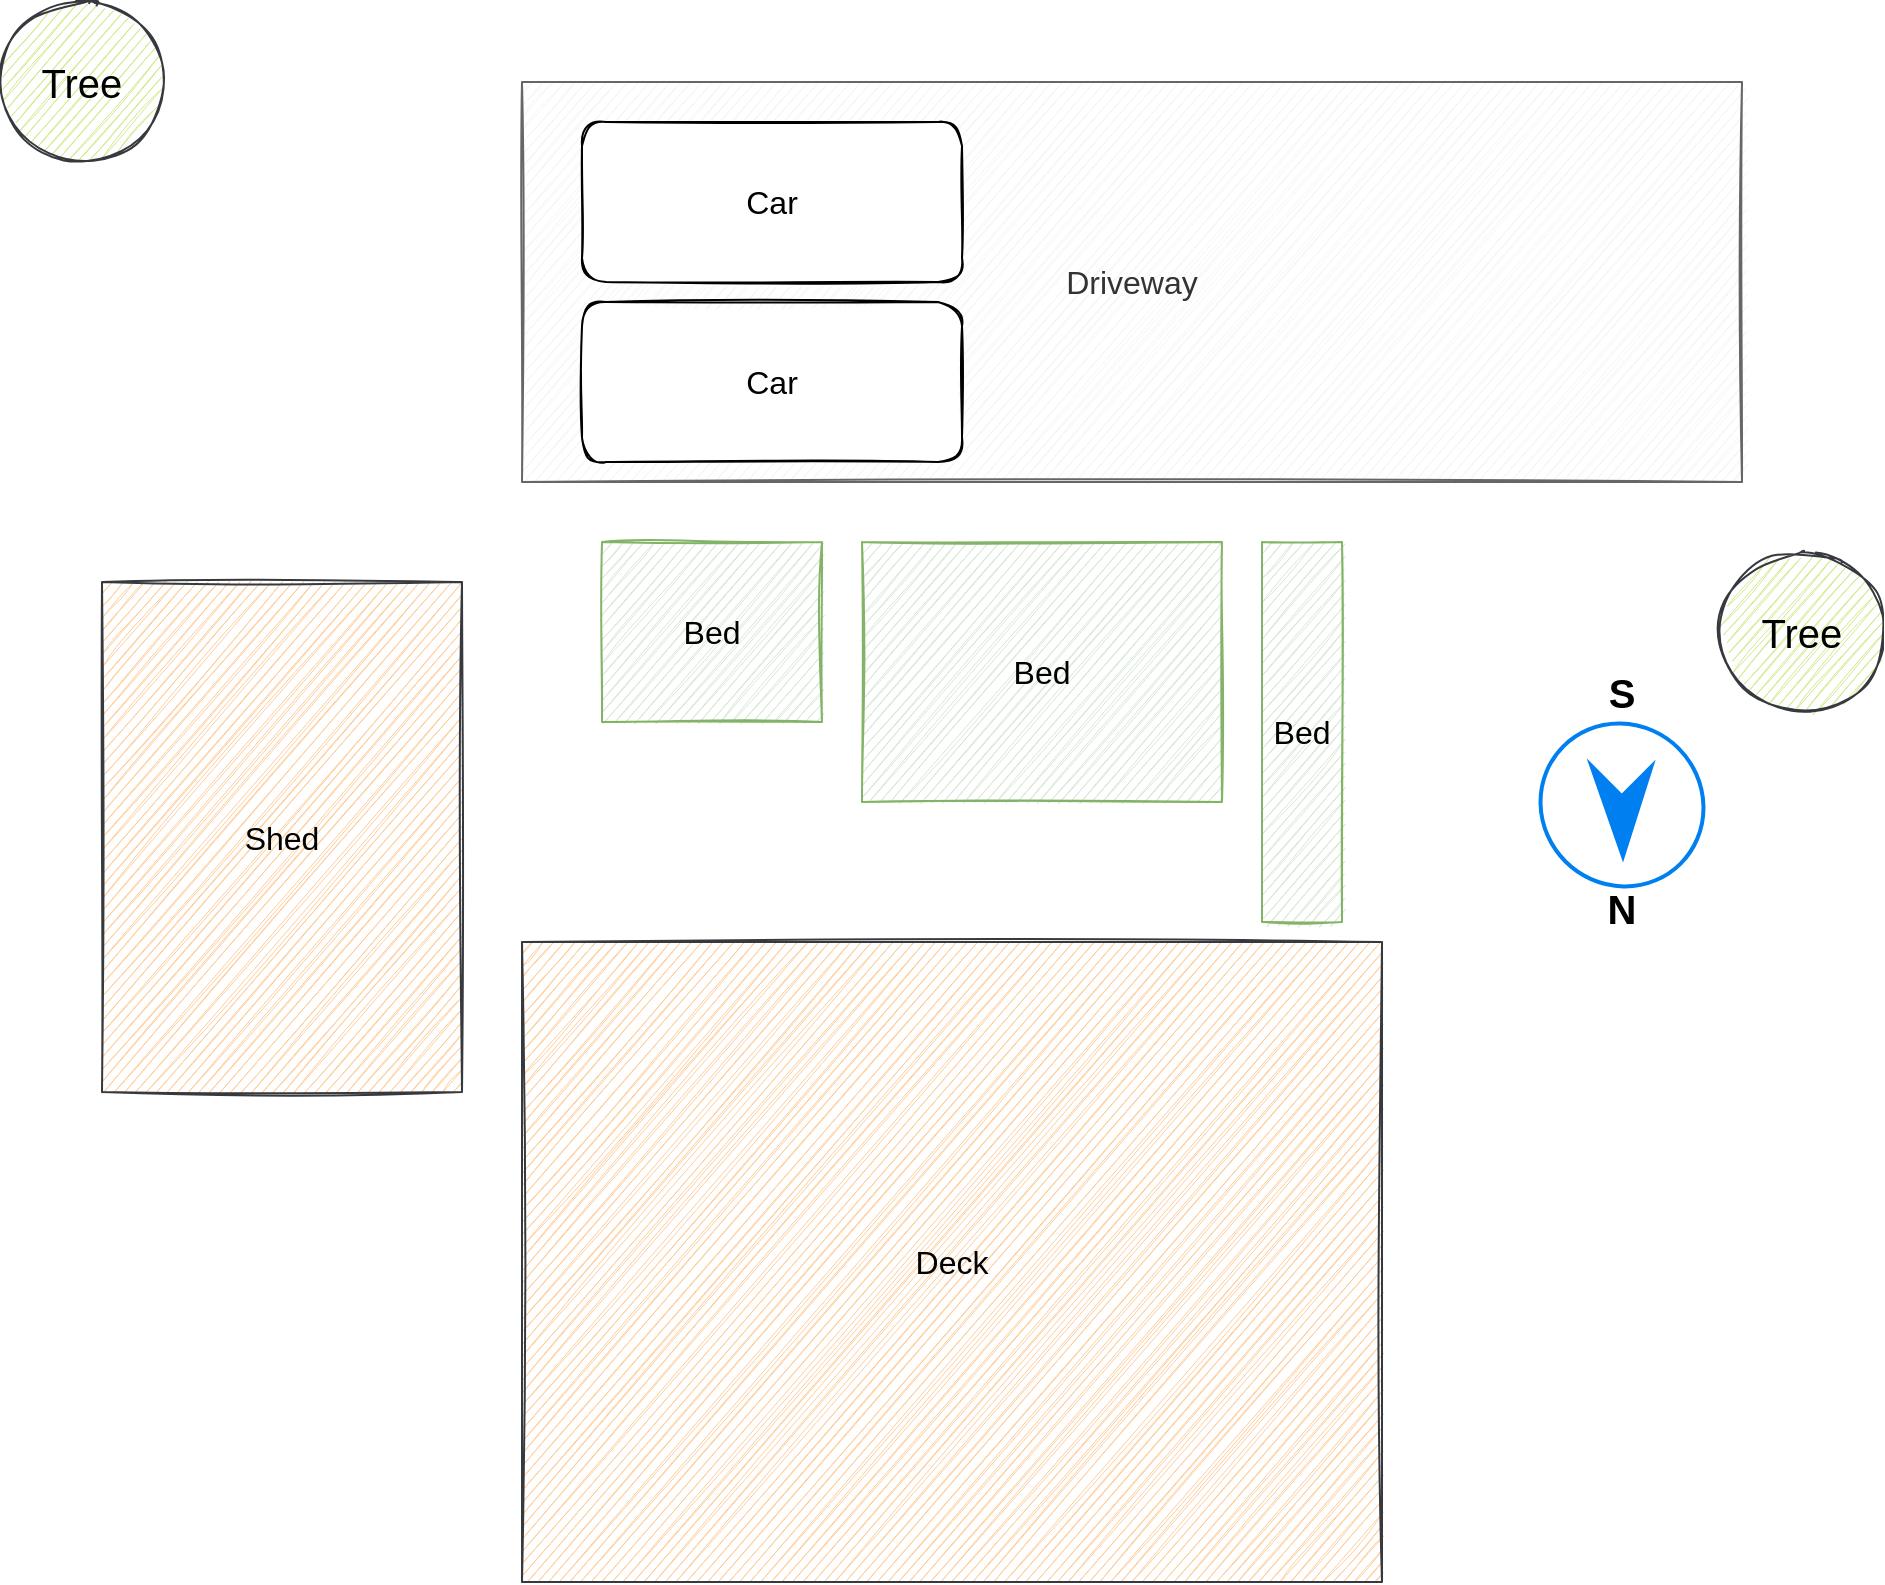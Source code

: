 <mxfile version="14.4.2" type="device" pages="2"><diagram id="VE8ackkQhj9quG2JUNZv" name="Garden"><mxGraphModel dx="1102" dy="1000" grid="1" gridSize="10" guides="1" tooltips="1" connect="1" arrows="1" fold="1" page="1" pageScale="1" pageWidth="1100" pageHeight="850" math="0" shadow="0"><root><mxCell id="0"/><mxCell id="1" parent="0"/><mxCell id="h2ncldY_Byn8jEsu2c9W-1" value="Driveway" style="rounded=0;whiteSpace=wrap;html=1;fillColor=#f5f5f5;strokeColor=#666666;fontColor=#333333;fontSize=16;sketch=1;" parent="1" vertex="1"><mxGeometry x="360" y="130" width="610" height="200" as="geometry"/></mxCell><mxCell id="h2ncldY_Byn8jEsu2c9W-2" value="Bed" style="rounded=0;whiteSpace=wrap;html=1;fillColor=#d5e8d4;strokeColor=#82b366;fontSize=16;sketch=1;" parent="1" vertex="1"><mxGeometry x="400" y="360" width="110" height="90" as="geometry"/></mxCell><mxCell id="h2ncldY_Byn8jEsu2c9W-3" value="Bed" style="rounded=0;whiteSpace=wrap;html=1;fillColor=#d5e8d4;strokeColor=#82b366;fontSize=16;sketch=1;" parent="1" vertex="1"><mxGeometry x="530" y="360" width="180" height="130" as="geometry"/></mxCell><mxCell id="h2ncldY_Byn8jEsu2c9W-4" value="Bed" style="rounded=0;whiteSpace=wrap;html=1;fillColor=#d5e8d4;strokeColor=#82b366;fontSize=16;sketch=1;" parent="1" vertex="1"><mxGeometry x="730" y="360" width="40" height="190" as="geometry"/></mxCell><mxCell id="h2ncldY_Byn8jEsu2c9W-5" value="Deck" style="rounded=0;whiteSpace=wrap;html=1;fillColor=#ffcc99;strokeColor=#36393d;fontSize=16;sketch=1;" parent="1" vertex="1"><mxGeometry x="360" y="560" width="430" height="320" as="geometry"/></mxCell><mxCell id="h2ncldY_Byn8jEsu2c9W-6" value="Untitled Layer" parent="0"/><mxCell id="h2ncldY_Byn8jEsu2c9W-7" value="Car" style="rounded=1;whiteSpace=wrap;html=1;fontSize=16;sketch=1;" parent="h2ncldY_Byn8jEsu2c9W-6" vertex="1"><mxGeometry x="390" y="150" width="190" height="80" as="geometry"/></mxCell><mxCell id="h2ncldY_Byn8jEsu2c9W-8" value="Car" style="rounded=1;whiteSpace=wrap;html=1;fontSize=16;sketch=1;" parent="h2ncldY_Byn8jEsu2c9W-6" vertex="1"><mxGeometry x="390" y="240" width="190" height="80" as="geometry"/></mxCell><mxCell id="h2ncldY_Byn8jEsu2c9W-10" value="" style="html=1;verticalLabelPosition=bottom;align=center;labelBackgroundColor=#ffffff;verticalAlign=top;strokeWidth=2;strokeColor=#0080F0;shadow=0;dashed=0;shape=mxgraph.ios7.icons.location_2;rotation=135;" parent="h2ncldY_Byn8jEsu2c9W-6" vertex="1"><mxGeometry x="870" y="450" width="80" height="82.93" as="geometry"/></mxCell><mxCell id="h2ncldY_Byn8jEsu2c9W-11" value="S" style="text;html=1;strokeColor=none;fillColor=none;align=center;verticalAlign=middle;whiteSpace=wrap;rounded=0;fontStyle=1;fontSize=20;" parent="h2ncldY_Byn8jEsu2c9W-6" vertex="1"><mxGeometry x="890" y="425" width="40" height="20" as="geometry"/></mxCell><mxCell id="h2ncldY_Byn8jEsu2c9W-12" value="N" style="text;html=1;strokeColor=none;fillColor=none;align=center;verticalAlign=middle;whiteSpace=wrap;rounded=0;fontStyle=1;fontSize=20;" parent="h2ncldY_Byn8jEsu2c9W-6" vertex="1"><mxGeometry x="890" y="532.93" width="40" height="20" as="geometry"/></mxCell><mxCell id="h2ncldY_Byn8jEsu2c9W-13" value="Tree" style="ellipse;whiteSpace=wrap;html=1;aspect=fixed;fontSize=20;fillColor=#cdeb8b;strokeColor=#36393d;sketch=1;" parent="h2ncldY_Byn8jEsu2c9W-6" vertex="1"><mxGeometry x="960" y="365" width="80" height="80" as="geometry"/></mxCell><mxCell id="h2ncldY_Byn8jEsu2c9W-14" value="Tree" style="ellipse;whiteSpace=wrap;html=1;aspect=fixed;fontSize=20;fillColor=#cdeb8b;strokeColor=#36393d;sketch=1;" parent="h2ncldY_Byn8jEsu2c9W-6" vertex="1"><mxGeometry x="100" y="90" width="80" height="80" as="geometry"/></mxCell><mxCell id="h2ncldY_Byn8jEsu2c9W-15" value="Shed" style="rounded=0;whiteSpace=wrap;html=1;fillColor=#ffcc99;strokeColor=#36393d;fontSize=16;sketch=1;" parent="h2ncldY_Byn8jEsu2c9W-6" vertex="1"><mxGeometry x="150" y="380" width="180" height="255" as="geometry"/></mxCell></root></mxGraphModel></diagram><diagram id="uS3wM5_IrSM8SqcIX77K" name="Arch"><mxGraphModel dx="1102" dy="1000" grid="1" gridSize="10" guides="1" tooltips="1" connect="1" arrows="1" fold="1" page="1" pageScale="1" pageWidth="1100" pageHeight="850" math="0" shadow="0"><root><mxCell id="W6J9YG_wbKSZ66VBF1bS-0"/><mxCell id="Zyd-PYSfFkhlct8Dg-2O-12" value="Untitled Layer" parent="W6J9YG_wbKSZ66VBF1bS-0"/><mxCell id="Zyd-PYSfFkhlct8Dg-2O-13" value="" style="shape=image;verticalLabelPosition=bottom;labelBackgroundColor=#ffffff;verticalAlign=top;aspect=fixed;imageAspect=0;image=https://hexdocs.pm/exr_rpi3/assets/images/raspberry-pi-3-model-b.png;" vertex="1" parent="Zyd-PYSfFkhlct8Dg-2O-12"><mxGeometry x="190" y="250" width="280" height="187.38" as="geometry"/></mxCell><mxCell id="Zyd-PYSfFkhlct8Dg-2O-21" value="" style="rounded=0;whiteSpace=wrap;html=1;" vertex="1" parent="Zyd-PYSfFkhlct8Dg-2O-12"><mxGeometry x="230" y="570" width="120" height="60" as="geometry"/></mxCell><mxCell id="W6J9YG_wbKSZ66VBF1bS-1" parent="W6J9YG_wbKSZ66VBF1bS-0"/><mxCell id="Zyd-PYSfFkhlct8Dg-2O-22" style="edgeStyle=orthogonalEdgeStyle;rounded=0;orthogonalLoop=1;jettySize=auto;html=1;" edge="1" parent="W6J9YG_wbKSZ66VBF1bS-1" source="Zyd-PYSfFkhlct8Dg-2O-1" target="Zyd-PYSfFkhlct8Dg-2O-39"><mxGeometry relative="1" as="geometry"><mxPoint x="780" y="370" as="targetPoint"/></mxGeometry></mxCell><mxCell id="Zyd-PYSfFkhlct8Dg-2O-23" value="POST" style="edgeLabel;html=1;align=center;verticalAlign=middle;resizable=0;points=[];" vertex="1" connectable="0" parent="Zyd-PYSfFkhlct8Dg-2O-22"><mxGeometry x="-0.697" relative="1" as="geometry"><mxPoint as="offset"/></mxGeometry></mxCell><mxCell id="Zyd-PYSfFkhlct8Dg-2O-26" style="edgeStyle=orthogonalEdgeStyle;rounded=0;orthogonalLoop=1;jettySize=auto;html=1;" edge="1" parent="W6J9YG_wbKSZ66VBF1bS-1" source="Zyd-PYSfFkhlct8Dg-2O-1" target="Zyd-PYSfFkhlct8Dg-2O-27"><mxGeometry relative="1" as="geometry"><mxPoint x="270" y="510" as="targetPoint"/></mxGeometry></mxCell><mxCell id="Zyd-PYSfFkhlct8Dg-2O-29" style="edgeStyle=orthogonalEdgeStyle;rounded=0;orthogonalLoop=1;jettySize=auto;html=1;exitX=0.5;exitY=1;exitDx=0;exitDy=0;" edge="1" parent="W6J9YG_wbKSZ66VBF1bS-1" source="Zyd-PYSfFkhlct8Dg-2O-1" target="Zyd-PYSfFkhlct8Dg-2O-28"><mxGeometry relative="1" as="geometry"/></mxCell><mxCell id="Zyd-PYSfFkhlct8Dg-2O-32" value="Raw Data" style="edgeLabel;html=1;align=center;verticalAlign=middle;resizable=0;points=[];" vertex="1" connectable="0" parent="Zyd-PYSfFkhlct8Dg-2O-29"><mxGeometry x="-0.861" y="-1" relative="1" as="geometry"><mxPoint as="offset"/></mxGeometry></mxCell><mxCell id="Zyd-PYSfFkhlct8Dg-2O-1" value="" style="shape=image;verticalLabelPosition=bottom;labelBackgroundColor=#ffffff;verticalAlign=top;aspect=fixed;imageAspect=0;image=https://hexdocs.pm/exr_rpi3/assets/images/raspberry-pi-3-model-b.png;" vertex="1" parent="W6J9YG_wbKSZ66VBF1bS-1"><mxGeometry x="190" y="250" width="280" height="187.38" as="geometry"/></mxCell><mxCell id="Zyd-PYSfFkhlct8Dg-2O-25" value="Write" style="edgeStyle=orthogonalEdgeStyle;rounded=0;orthogonalLoop=1;jettySize=auto;html=1;entryX=0.5;entryY=0;entryDx=0;entryDy=0;" edge="1" parent="W6J9YG_wbKSZ66VBF1bS-1" target="Zyd-PYSfFkhlct8Dg-2O-24"><mxGeometry relative="1" as="geometry"><mxPoint x="865" y="380" as="sourcePoint"/></mxGeometry></mxCell><mxCell id="Zyd-PYSfFkhlct8Dg-2O-11" value="" style="rounded=0;whiteSpace=wrap;html=1;fillColor=#a0522d;strokeColor=#6D1F00;fontColor=#ffffff;" vertex="1" parent="W6J9YG_wbKSZ66VBF1bS-1"><mxGeometry x="230" y="560" width="230" height="130" as="geometry"/></mxCell><mxCell id="Zyd-PYSfFkhlct8Dg-2O-15" value="" style="verticalLabelPosition=bottom;html=1;verticalAlign=top;align=center;shape=mxgraph.floorplan.plant;fillColor=#d5e8d4;strokeColor=#82b366;" vertex="1" parent="W6J9YG_wbKSZ66VBF1bS-1"><mxGeometry x="250" y="570" width="47" height="51" as="geometry"/></mxCell><mxCell id="Zyd-PYSfFkhlct8Dg-2O-16" value="" style="verticalLabelPosition=bottom;html=1;verticalAlign=top;align=center;shape=mxgraph.floorplan.plant;fillColor=#d5e8d4;strokeColor=#82b366;" vertex="1" parent="W6J9YG_wbKSZ66VBF1bS-1"><mxGeometry x="326.5" y="570" width="47" height="51" as="geometry"/></mxCell><mxCell id="Zyd-PYSfFkhlct8Dg-2O-17" value="" style="verticalLabelPosition=bottom;html=1;verticalAlign=top;align=center;shape=mxgraph.floorplan.plant;fillColor=#d5e8d4;strokeColor=#82b366;" vertex="1" parent="W6J9YG_wbKSZ66VBF1bS-1"><mxGeometry x="400" y="570" width="47" height="51" as="geometry"/></mxCell><mxCell id="Zyd-PYSfFkhlct8Dg-2O-18" value="" style="verticalLabelPosition=bottom;html=1;verticalAlign=top;align=center;shape=mxgraph.floorplan.plant;fillColor=#d5e8d4;strokeColor=#82b366;" vertex="1" parent="W6J9YG_wbKSZ66VBF1bS-1"><mxGeometry x="250" y="630" width="47" height="51" as="geometry"/></mxCell><mxCell id="Zyd-PYSfFkhlct8Dg-2O-19" value="" style="verticalLabelPosition=bottom;html=1;verticalAlign=top;align=center;shape=mxgraph.floorplan.plant;fillColor=#d5e8d4;strokeColor=#82b366;" vertex="1" parent="W6J9YG_wbKSZ66VBF1bS-1"><mxGeometry x="326.5" y="630" width="47" height="51" as="geometry"/></mxCell><mxCell id="Zyd-PYSfFkhlct8Dg-2O-20" value="" style="verticalLabelPosition=bottom;html=1;verticalAlign=top;align=center;shape=mxgraph.floorplan.plant;fillColor=#d5e8d4;strokeColor=#82b366;" vertex="1" parent="W6J9YG_wbKSZ66VBF1bS-1"><mxGeometry x="400" y="630" width="47" height="51" as="geometry"/></mxCell><mxCell id="Zyd-PYSfFkhlct8Dg-2O-5" value="" style="verticalLabelPosition=bottom;html=1;verticalAlign=top;align=center;shape=mxgraph.floorplan.plant;fillColor=#d5e8d4;strokeColor=#82b366;" vertex="1" parent="W6J9YG_wbKSZ66VBF1bS-1"><mxGeometry x="250" y="570" width="47" height="51" as="geometry"/></mxCell><mxCell id="Zyd-PYSfFkhlct8Dg-2O-6" value="" style="verticalLabelPosition=bottom;html=1;verticalAlign=top;align=center;shape=mxgraph.floorplan.plant;fillColor=#d5e8d4;strokeColor=#82b366;" vertex="1" parent="W6J9YG_wbKSZ66VBF1bS-1"><mxGeometry x="326.5" y="570" width="47" height="51" as="geometry"/></mxCell><mxCell id="Zyd-PYSfFkhlct8Dg-2O-7" value="" style="verticalLabelPosition=bottom;html=1;verticalAlign=top;align=center;shape=mxgraph.floorplan.plant;fillColor=#d5e8d4;strokeColor=#82b366;" vertex="1" parent="W6J9YG_wbKSZ66VBF1bS-1"><mxGeometry x="400" y="570" width="47" height="51" as="geometry"/></mxCell><mxCell id="Zyd-PYSfFkhlct8Dg-2O-8" value="" style="verticalLabelPosition=bottom;html=1;verticalAlign=top;align=center;shape=mxgraph.floorplan.plant;fillColor=#d5e8d4;strokeColor=#82b366;" vertex="1" parent="W6J9YG_wbKSZ66VBF1bS-1"><mxGeometry x="250" y="630" width="47" height="51" as="geometry"/></mxCell><mxCell id="Zyd-PYSfFkhlct8Dg-2O-9" value="" style="verticalLabelPosition=bottom;html=1;verticalAlign=top;align=center;shape=mxgraph.floorplan.plant;fillColor=#d5e8d4;strokeColor=#82b366;" vertex="1" parent="W6J9YG_wbKSZ66VBF1bS-1"><mxGeometry x="326.5" y="630" width="47" height="51" as="geometry"/></mxCell><mxCell id="Zyd-PYSfFkhlct8Dg-2O-10" value="" style="verticalLabelPosition=bottom;html=1;verticalAlign=top;align=center;shape=mxgraph.floorplan.plant;fillColor=#d5e8d4;strokeColor=#82b366;" vertex="1" parent="W6J9YG_wbKSZ66VBF1bS-1"><mxGeometry x="400" y="630" width="47" height="51" as="geometry"/></mxCell><mxCell id="Zyd-PYSfFkhlct8Dg-2O-24" value="MySql" style="shape=datastore;whiteSpace=wrap;html=1;" vertex="1" parent="W6J9YG_wbKSZ66VBF1bS-1"><mxGeometry x="820" y="470" width="100" height="100" as="geometry"/></mxCell><mxCell id="Zyd-PYSfFkhlct8Dg-2O-27" value="Sensor" style="outlineConnect=0;fontColor=#232F3E;gradientColor=none;strokeColor=#232F3E;fillColor=#ffffff;dashed=0;verticalLabelPosition=bottom;verticalAlign=top;align=center;html=1;fontSize=12;fontStyle=0;aspect=fixed;shape=mxgraph.aws4.resourceIcon;resIcon=mxgraph.aws4.sensor;" vertex="1" parent="W6J9YG_wbKSZ66VBF1bS-1"><mxGeometry x="170" y="560" width="60" height="60" as="geometry"/></mxCell><mxCell id="Zyd-PYSfFkhlct8Dg-2O-28" value="Sensor" style="outlineConnect=0;fontColor=#232F3E;gradientColor=none;strokeColor=#232F3E;fillColor=#ffffff;dashed=0;verticalLabelPosition=bottom;verticalAlign=top;align=center;html=1;fontSize=12;fontStyle=0;aspect=fixed;shape=mxgraph.aws4.resourceIcon;resIcon=mxgraph.aws4.sensor;" vertex="1" parent="W6J9YG_wbKSZ66VBF1bS-1"><mxGeometry x="460" y="560" width="60" height="60" as="geometry"/></mxCell><mxCell id="Zyd-PYSfFkhlct8Dg-2O-30" value="I2C" style="text;html=1;align=center;verticalAlign=middle;resizable=0;points=[];autosize=1;" vertex="1" parent="W6J9YG_wbKSZ66VBF1bS-1"><mxGeometry x="255" y="480" width="30" height="20" as="geometry"/></mxCell><mxCell id="Zyd-PYSfFkhlct8Dg-2O-31" value="SPI" style="text;html=1;align=center;verticalAlign=middle;resizable=0;points=[];autosize=1;" vertex="1" parent="W6J9YG_wbKSZ66VBF1bS-1"><mxGeometry x="370" y="480" width="30" height="20" as="geometry"/></mxCell><mxCell id="Zyd-PYSfFkhlct8Dg-2O-36" value="Read" style="edgeStyle=orthogonalEdgeStyle;rounded=0;orthogonalLoop=1;jettySize=auto;html=1;entryX=0.5;entryY=1;entryDx=0;entryDy=0;" edge="1" parent="W6J9YG_wbKSZ66VBF1bS-1" source="Zyd-PYSfFkhlct8Dg-2O-33" target="Zyd-PYSfFkhlct8Dg-2O-24"><mxGeometry relative="1" as="geometry"/></mxCell><mxCell id="Zyd-PYSfFkhlct8Dg-2O-33" value="" style="shape=image;verticalLabelPosition=bottom;labelBackgroundColor=#ffffff;verticalAlign=top;aspect=fixed;imageAspect=0;image=https://upload.wikimedia.org/wikipedia/en/thumb/a/a1/Grafana_logo.svg/1200px-Grafana_logo.svg.png;" vertex="1" parent="W6J9YG_wbKSZ66VBF1bS-1"><mxGeometry x="806.25" y="640" width="127.5" height="130" as="geometry"/></mxCell><mxCell id="Zyd-PYSfFkhlct8Dg-2O-39" value="" style="shape=image;verticalLabelPosition=bottom;labelBackgroundColor=#ffffff;verticalAlign=top;aspect=fixed;imageAspect=0;image=https://upload.wikimedia.org/wikipedia/commons/0/04/Debian_logo.png;" vertex="1" parent="W6J9YG_wbKSZ66VBF1bS-1"><mxGeometry x="810" y="250" width="90" height="118.5" as="geometry"/></mxCell><mxCell id="Zyd-PYSfFkhlct8Dg-2O-40" value="" style="points=[];aspect=fixed;html=1;align=center;shadow=0;dashed=0;image;image=img/lib/allied_telesis/storage/Datacenter_Server_Half_Rack_ToR.svg;" vertex="1" parent="W6J9YG_wbKSZ66VBF1bS-1"><mxGeometry x="910" y="255" width="88.2" height="114.6" as="geometry"/></mxCell><mxCell id="Zyd-PYSfFkhlct8Dg-2O-41" value="&lt;b&gt;&lt;font style=&quot;font-size: 15px&quot;&gt;Raspberry Pi&lt;/font&gt;&lt;/b&gt;" style="text;html=1;align=center;verticalAlign=middle;resizable=0;points=[];autosize=1;" vertex="1" parent="W6J9YG_wbKSZ66VBF1bS-1"><mxGeometry x="285" y="220" width="110" height="20" as="geometry"/></mxCell><mxCell id="Zyd-PYSfFkhlct8Dg-2O-42" value="&lt;b&gt;&lt;font style=&quot;font-size: 15px&quot;&gt;Server&lt;/font&gt;&lt;/b&gt;" style="text;html=1;align=center;verticalAlign=middle;resizable=0;points=[];autosize=1;" vertex="1" parent="W6J9YG_wbKSZ66VBF1bS-1"><mxGeometry x="875" y="220" width="60" height="20" as="geometry"/></mxCell><mxCell id="Zyd-PYSfFkhlct8Dg-2O-43" value="&lt;b&gt;&lt;font style=&quot;font-size: 15px&quot;&gt;Vegetable Beds&lt;/font&gt;&lt;/b&gt;" style="text;html=1;align=center;verticalAlign=middle;resizable=0;points=[];autosize=1;" vertex="1" parent="W6J9YG_wbKSZ66VBF1bS-1"><mxGeometry x="280" y="530" width="130" height="20" as="geometry"/></mxCell></root></mxGraphModel></diagram></mxfile>